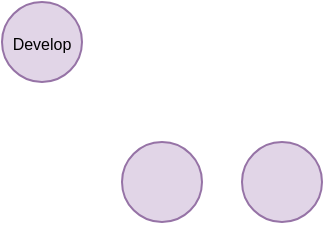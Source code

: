 <mxfile version="13.0.3" type="device"><diagram id="f96qbKHFiDnD2Jq9AhCj" name="Page-1"><mxGraphModel dx="588" dy="368" grid="1" gridSize="10" guides="1" tooltips="1" connect="1" arrows="1" fold="1" page="1" pageScale="1" pageWidth="1169" pageHeight="827" math="0" shadow="0"><root><mxCell id="0"/><mxCell id="1" parent="0"/><mxCell id="FBFi9_hFe6iYAWZ3Vtxe-5" value="&lt;font style=&quot;font-size: 8px&quot;&gt;Develop&lt;/font&gt;" style="ellipse;whiteSpace=wrap;html=1;aspect=fixed;fillColor=#e1d5e7;strokeColor=#9673a6;" vertex="1" parent="1"><mxGeometry x="50" y="200" width="40" height="40" as="geometry"/></mxCell><mxCell id="FBFi9_hFe6iYAWZ3Vtxe-13" value="" style="ellipse;whiteSpace=wrap;html=1;aspect=fixed;fillColor=#e1d5e7;strokeColor=#9673a6;" vertex="1" parent="1"><mxGeometry x="110" y="270" width="40" height="40" as="geometry"/></mxCell><mxCell id="FBFi9_hFe6iYAWZ3Vtxe-14" value="" style="ellipse;whiteSpace=wrap;html=1;aspect=fixed;fillColor=#e1d5e7;strokeColor=#9673a6;" vertex="1" parent="1"><mxGeometry x="170" y="270" width="40" height="40" as="geometry"/></mxCell></root></mxGraphModel></diagram></mxfile>